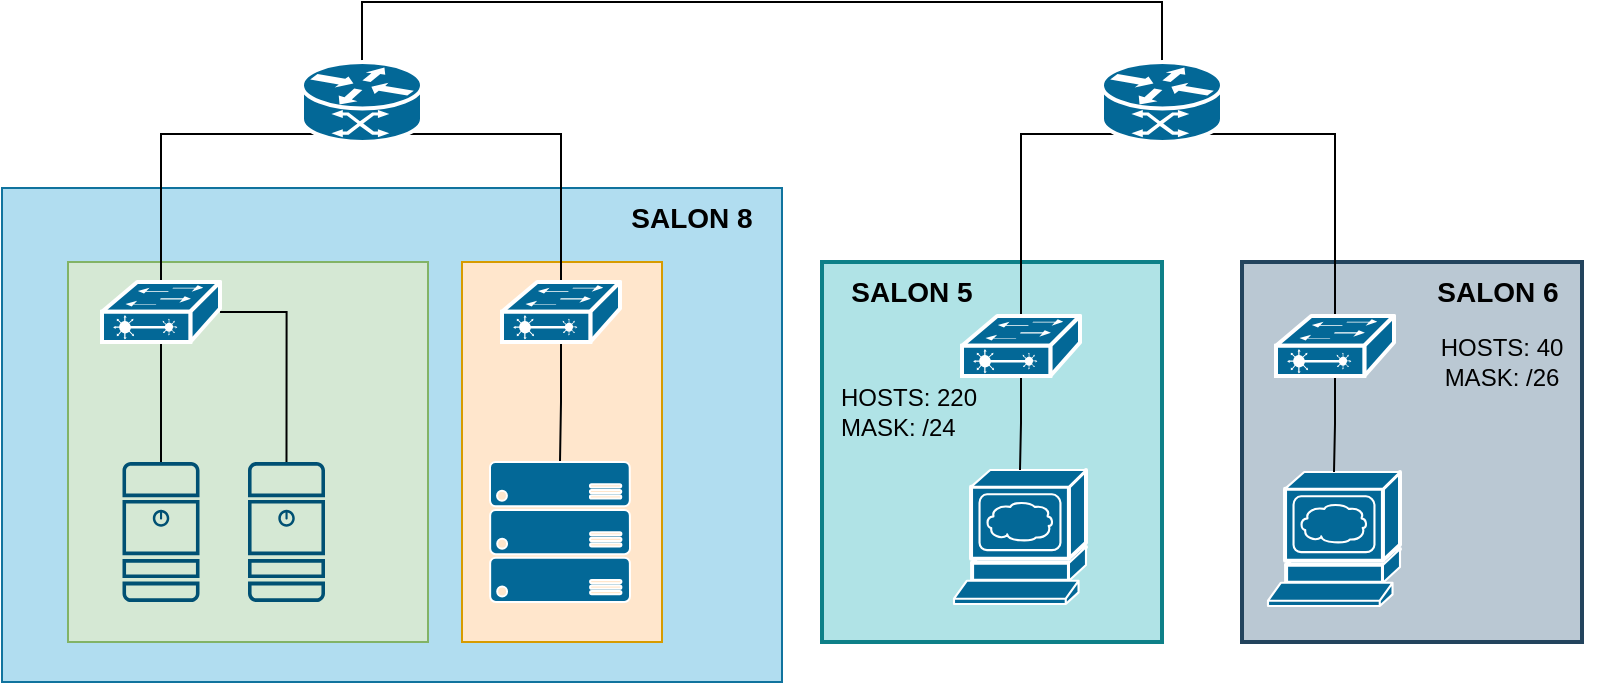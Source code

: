 <mxfile version="21.6.2" type="github">
  <diagram name="Página-1" id="PFD_zlS9a__R6SU-n234">
    <mxGraphModel dx="990" dy="524" grid="1" gridSize="10" guides="1" tooltips="1" connect="1" arrows="1" fold="1" page="1" pageScale="1" pageWidth="827" pageHeight="1169" math="0" shadow="0">
      <root>
        <mxCell id="0" />
        <mxCell id="1" parent="0" />
        <mxCell id="cua8862BgOFUlAbUEh2p-26" value="" style="whiteSpace=wrap;html=1;fillColor=#bac8d3;strokeColor=#23445d;strokeWidth=2;" vertex="1" parent="1">
          <mxGeometry x="637" y="270" width="170" height="190" as="geometry" />
        </mxCell>
        <mxCell id="cua8862BgOFUlAbUEh2p-25" value="" style="whiteSpace=wrap;html=1;fillColor=#b0e3e6;strokeColor=#0e8088;strokeWidth=2;" vertex="1" parent="1">
          <mxGeometry x="427" y="270" width="170" height="190" as="geometry" />
        </mxCell>
        <mxCell id="cua8862BgOFUlAbUEh2p-27" value="" style="whiteSpace=wrap;html=1;fillColor=#b1ddf0;strokeColor=#10739e;" vertex="1" parent="1">
          <mxGeometry x="17" y="233" width="390" height="247" as="geometry" />
        </mxCell>
        <mxCell id="cua8862BgOFUlAbUEh2p-24" value="" style="whiteSpace=wrap;html=1;fillColor=#ffe6cc;strokeColor=#d79b00;" vertex="1" parent="1">
          <mxGeometry x="247" y="270" width="100" height="190" as="geometry" />
        </mxCell>
        <mxCell id="cua8862BgOFUlAbUEh2p-23" value="" style="whiteSpace=wrap;html=1;fillColor=#d5e8d4;strokeColor=#82b366;" vertex="1" parent="1">
          <mxGeometry x="50" y="270" width="180" height="190" as="geometry" />
        </mxCell>
        <mxCell id="cua8862BgOFUlAbUEh2p-14" style="edgeStyle=orthogonalEdgeStyle;rounded=0;orthogonalLoop=1;jettySize=auto;html=1;exitX=0.12;exitY=0.9;exitDx=0;exitDy=0;exitPerimeter=0;entryX=0.5;entryY=0;entryDx=0;entryDy=0;entryPerimeter=0;endArrow=none;endFill=0;" edge="1" parent="1" source="cua8862BgOFUlAbUEh2p-1" target="cua8862BgOFUlAbUEh2p-6">
          <mxGeometry relative="1" as="geometry" />
        </mxCell>
        <mxCell id="cua8862BgOFUlAbUEh2p-15" style="edgeStyle=orthogonalEdgeStyle;rounded=0;orthogonalLoop=1;jettySize=auto;html=1;exitX=0.88;exitY=0.9;exitDx=0;exitDy=0;exitPerimeter=0;endArrow=none;endFill=0;" edge="1" parent="1" source="cua8862BgOFUlAbUEh2p-1" target="cua8862BgOFUlAbUEh2p-7">
          <mxGeometry relative="1" as="geometry" />
        </mxCell>
        <mxCell id="cua8862BgOFUlAbUEh2p-22" style="edgeStyle=orthogonalEdgeStyle;rounded=0;orthogonalLoop=1;jettySize=auto;html=1;exitX=0.5;exitY=0;exitDx=0;exitDy=0;exitPerimeter=0;entryX=0.5;entryY=0;entryDx=0;entryDy=0;entryPerimeter=0;endArrow=none;endFill=0;" edge="1" parent="1" source="cua8862BgOFUlAbUEh2p-1" target="cua8862BgOFUlAbUEh2p-2">
          <mxGeometry relative="1" as="geometry">
            <Array as="points">
              <mxPoint x="197" y="140" />
              <mxPoint x="597" y="140" />
            </Array>
          </mxGeometry>
        </mxCell>
        <mxCell id="cua8862BgOFUlAbUEh2p-1" value="" style="shape=mxgraph.cisco.routers.atm_router;sketch=0;html=1;pointerEvents=1;dashed=0;fillColor=#036897;strokeColor=#ffffff;strokeWidth=2;verticalLabelPosition=bottom;verticalAlign=top;align=center;outlineConnect=0;" vertex="1" parent="1">
          <mxGeometry x="167" y="170" width="60" height="40" as="geometry" />
        </mxCell>
        <mxCell id="cua8862BgOFUlAbUEh2p-16" style="edgeStyle=orthogonalEdgeStyle;rounded=0;orthogonalLoop=1;jettySize=auto;html=1;exitX=0.12;exitY=0.9;exitDx=0;exitDy=0;exitPerimeter=0;entryX=0.5;entryY=0;entryDx=0;entryDy=0;entryPerimeter=0;endArrow=none;endFill=0;" edge="1" parent="1" source="cua8862BgOFUlAbUEh2p-2" target="cua8862BgOFUlAbUEh2p-8">
          <mxGeometry relative="1" as="geometry" />
        </mxCell>
        <mxCell id="cua8862BgOFUlAbUEh2p-17" style="edgeStyle=orthogonalEdgeStyle;rounded=0;orthogonalLoop=1;jettySize=auto;html=1;exitX=0.88;exitY=0.9;exitDx=0;exitDy=0;exitPerimeter=0;endArrow=none;endFill=0;" edge="1" parent="1" source="cua8862BgOFUlAbUEh2p-2" target="cua8862BgOFUlAbUEh2p-9">
          <mxGeometry relative="1" as="geometry" />
        </mxCell>
        <mxCell id="cua8862BgOFUlAbUEh2p-2" value="" style="shape=mxgraph.cisco.routers.atm_router;sketch=0;html=1;pointerEvents=1;dashed=0;fillColor=#036897;strokeColor=#ffffff;strokeWidth=2;verticalLabelPosition=bottom;verticalAlign=top;align=center;outlineConnect=0;" vertex="1" parent="1">
          <mxGeometry x="567" y="170" width="60" height="40" as="geometry" />
        </mxCell>
        <mxCell id="cua8862BgOFUlAbUEh2p-4" value="" style="shape=mxgraph.cisco.servers.www_server;sketch=0;html=1;pointerEvents=1;dashed=0;fillColor=#036897;strokeColor=#ffffff;strokeWidth=2;verticalLabelPosition=bottom;verticalAlign=top;align=center;outlineConnect=0;" vertex="1" parent="1">
          <mxGeometry x="650" y="375" width="66" height="67" as="geometry" />
        </mxCell>
        <mxCell id="cua8862BgOFUlAbUEh2p-5" value="" style="shape=mxgraph.cisco.servers.www_server;sketch=0;html=1;pointerEvents=1;dashed=0;fillColor=#036897;strokeColor=#ffffff;strokeWidth=2;verticalLabelPosition=bottom;verticalAlign=top;align=center;outlineConnect=0;" vertex="1" parent="1">
          <mxGeometry x="493" y="374" width="66" height="67" as="geometry" />
        </mxCell>
        <mxCell id="cua8862BgOFUlAbUEh2p-18" style="edgeStyle=orthogonalEdgeStyle;rounded=0;orthogonalLoop=1;jettySize=auto;html=1;exitX=0.5;exitY=1;exitDx=0;exitDy=0;exitPerimeter=0;entryX=0.5;entryY=0;entryDx=0;entryDy=0;entryPerimeter=0;endArrow=none;endFill=0;" edge="1" parent="1" source="cua8862BgOFUlAbUEh2p-6" target="cua8862BgOFUlAbUEh2p-10">
          <mxGeometry relative="1" as="geometry" />
        </mxCell>
        <mxCell id="cua8862BgOFUlAbUEh2p-34" style="edgeStyle=orthogonalEdgeStyle;rounded=0;orthogonalLoop=1;jettySize=auto;html=1;exitX=1;exitY=0.5;exitDx=0;exitDy=0;exitPerimeter=0;entryX=0.5;entryY=0;entryDx=0;entryDy=0;entryPerimeter=0;endArrow=none;endFill=0;" edge="1" parent="1" source="cua8862BgOFUlAbUEh2p-6" target="cua8862BgOFUlAbUEh2p-33">
          <mxGeometry relative="1" as="geometry" />
        </mxCell>
        <mxCell id="cua8862BgOFUlAbUEh2p-6" value="" style="shape=mxgraph.cisco.switches.layer_2_remote_switch;sketch=0;html=1;pointerEvents=1;dashed=0;fillColor=#036897;strokeColor=#ffffff;strokeWidth=2;verticalLabelPosition=bottom;verticalAlign=top;align=center;outlineConnect=0;" vertex="1" parent="1">
          <mxGeometry x="67" y="280" width="59" height="30" as="geometry" />
        </mxCell>
        <mxCell id="cua8862BgOFUlAbUEh2p-19" style="edgeStyle=orthogonalEdgeStyle;rounded=0;orthogonalLoop=1;jettySize=auto;html=1;exitX=0.5;exitY=1;exitDx=0;exitDy=0;exitPerimeter=0;entryX=0.5;entryY=0;entryDx=0;entryDy=0;entryPerimeter=0;endArrow=none;endFill=0;" edge="1" parent="1" source="cua8862BgOFUlAbUEh2p-7" target="cua8862BgOFUlAbUEh2p-12">
          <mxGeometry relative="1" as="geometry" />
        </mxCell>
        <mxCell id="cua8862BgOFUlAbUEh2p-7" value="" style="shape=mxgraph.cisco.switches.layer_2_remote_switch;sketch=0;html=1;pointerEvents=1;dashed=0;fillColor=#036897;strokeColor=#ffffff;strokeWidth=2;verticalLabelPosition=bottom;verticalAlign=top;align=center;outlineConnect=0;" vertex="1" parent="1">
          <mxGeometry x="267" y="280" width="59" height="30" as="geometry" />
        </mxCell>
        <mxCell id="cua8862BgOFUlAbUEh2p-20" style="edgeStyle=orthogonalEdgeStyle;rounded=0;orthogonalLoop=1;jettySize=auto;html=1;exitX=0.5;exitY=1;exitDx=0;exitDy=0;exitPerimeter=0;endArrow=none;endFill=0;" edge="1" parent="1" source="cua8862BgOFUlAbUEh2p-8" target="cua8862BgOFUlAbUEh2p-5">
          <mxGeometry relative="1" as="geometry" />
        </mxCell>
        <mxCell id="cua8862BgOFUlAbUEh2p-8" value="" style="shape=mxgraph.cisco.switches.layer_2_remote_switch;sketch=0;html=1;pointerEvents=1;dashed=0;fillColor=#036897;strokeColor=#ffffff;strokeWidth=2;verticalLabelPosition=bottom;verticalAlign=top;align=center;outlineConnect=0;" vertex="1" parent="1">
          <mxGeometry x="497" y="297" width="59" height="30" as="geometry" />
        </mxCell>
        <mxCell id="cua8862BgOFUlAbUEh2p-21" style="edgeStyle=orthogonalEdgeStyle;rounded=0;orthogonalLoop=1;jettySize=auto;html=1;exitX=0.5;exitY=1;exitDx=0;exitDy=0;exitPerimeter=0;entryX=0.5;entryY=0;entryDx=0;entryDy=0;entryPerimeter=0;endArrow=none;endFill=0;" edge="1" parent="1" source="cua8862BgOFUlAbUEh2p-9" target="cua8862BgOFUlAbUEh2p-4">
          <mxGeometry relative="1" as="geometry" />
        </mxCell>
        <mxCell id="cua8862BgOFUlAbUEh2p-9" value="" style="shape=mxgraph.cisco.switches.layer_2_remote_switch;sketch=0;html=1;pointerEvents=1;dashed=0;fillColor=#036897;strokeColor=#ffffff;strokeWidth=2;verticalLabelPosition=bottom;verticalAlign=top;align=center;outlineConnect=0;" vertex="1" parent="1">
          <mxGeometry x="654" y="297" width="59" height="30" as="geometry" />
        </mxCell>
        <mxCell id="cua8862BgOFUlAbUEh2p-10" value="" style="sketch=0;points=[[0.015,0.015,0],[0.985,0.015,0],[0.985,0.985,0],[0.015,0.985,0],[0.25,0,0],[0.5,0,0],[0.75,0,0],[1,0.25,0],[1,0.5,0],[1,0.75,0],[0.75,1,0],[0.5,1,0],[0.25,1,0],[0,0.75,0],[0,0.5,0],[0,0.25,0]];verticalLabelPosition=bottom;html=1;verticalAlign=top;aspect=fixed;align=center;pointerEvents=1;shape=mxgraph.cisco19.server;fillColor=#005073;strokeColor=none;" vertex="1" parent="1">
          <mxGeometry x="77.25" y="370" width="38.5" height="70" as="geometry" />
        </mxCell>
        <mxCell id="cua8862BgOFUlAbUEh2p-12" value="" style="verticalLabelPosition=bottom;html=1;verticalAlign=top;align=center;strokeColor=#FFFFFF;fillColor=#036897;shape=mxgraph.azure.server_rack;" vertex="1" parent="1">
          <mxGeometry x="261" y="370" width="70" height="70" as="geometry" />
        </mxCell>
        <mxCell id="cua8862BgOFUlAbUEh2p-28" value="&lt;font style=&quot;font-size: 14px;&quot;&gt;&lt;b&gt;SALON 8&lt;/b&gt;&lt;/font&gt;" style="text;strokeColor=none;align=center;fillColor=none;html=1;verticalAlign=middle;whiteSpace=wrap;rounded=0;" vertex="1" parent="1">
          <mxGeometry x="317" y="233" width="90" height="30" as="geometry" />
        </mxCell>
        <mxCell id="cua8862BgOFUlAbUEh2p-29" value="&lt;font style=&quot;font-size: 14px;&quot;&gt;&lt;b&gt;SALON 5&lt;/b&gt;&lt;/font&gt;" style="text;strokeColor=none;align=center;fillColor=none;html=1;verticalAlign=middle;whiteSpace=wrap;rounded=0;" vertex="1" parent="1">
          <mxGeometry x="427" y="270" width="90" height="30" as="geometry" />
        </mxCell>
        <mxCell id="cua8862BgOFUlAbUEh2p-30" value="&lt;font style=&quot;font-size: 14px;&quot;&gt;&lt;b&gt;SALON 6&lt;/b&gt;&lt;/font&gt;" style="text;strokeColor=none;align=center;fillColor=none;html=1;verticalAlign=middle;whiteSpace=wrap;rounded=0;" vertex="1" parent="1">
          <mxGeometry x="720" y="270" width="90" height="30" as="geometry" />
        </mxCell>
        <mxCell id="cua8862BgOFUlAbUEh2p-31" value="HOSTS: 40&lt;br&gt;MASK: /26" style="whiteSpace=wrap;html=1;fillColor=none;strokeColor=none;" vertex="1" parent="1">
          <mxGeometry x="707" y="290" width="120" height="60" as="geometry" />
        </mxCell>
        <mxCell id="cua8862BgOFUlAbUEh2p-32" value="HOSTS: 220&lt;br&gt;&lt;div style=&quot;text-align: left;&quot;&gt;&lt;span style=&quot;background-color: initial;&quot;&gt;MASK: /24&lt;/span&gt;&lt;/div&gt;" style="whiteSpace=wrap;html=1;fillColor=none;strokeColor=none;" vertex="1" parent="1">
          <mxGeometry x="424" y="315" width="93" height="60" as="geometry" />
        </mxCell>
        <mxCell id="cua8862BgOFUlAbUEh2p-33" value="" style="sketch=0;points=[[0.015,0.015,0],[0.985,0.015,0],[0.985,0.985,0],[0.015,0.985,0],[0.25,0,0],[0.5,0,0],[0.75,0,0],[1,0.25,0],[1,0.5,0],[1,0.75,0],[0.75,1,0],[0.5,1,0],[0.25,1,0],[0,0.75,0],[0,0.5,0],[0,0.25,0]];verticalLabelPosition=bottom;html=1;verticalAlign=top;aspect=fixed;align=center;pointerEvents=1;shape=mxgraph.cisco19.server;fillColor=#005073;strokeColor=none;" vertex="1" parent="1">
          <mxGeometry x="140" y="370" width="38.5" height="70" as="geometry" />
        </mxCell>
      </root>
    </mxGraphModel>
  </diagram>
</mxfile>

